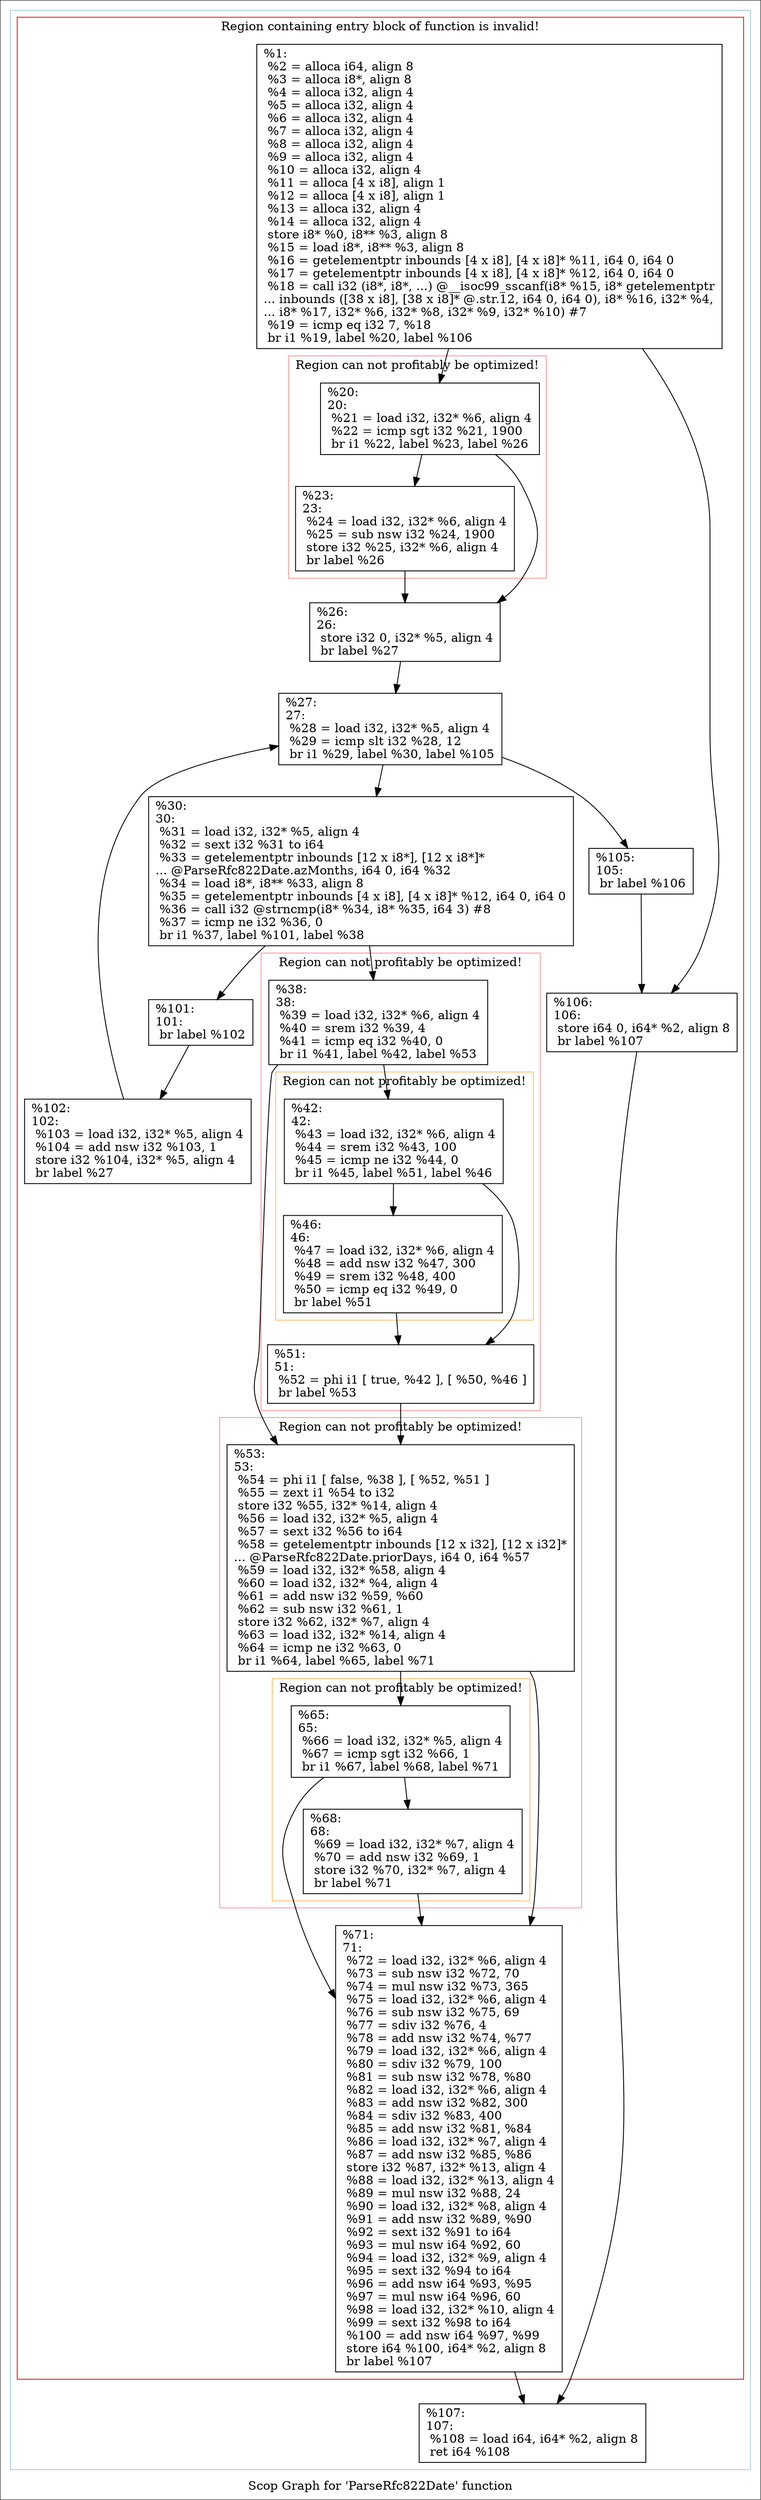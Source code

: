 digraph "Scop Graph for 'ParseRfc822Date' function" {
	label="Scop Graph for 'ParseRfc822Date' function";

	Node0x1b68820 [shape=record,label="{%1:\l  %2 = alloca i64, align 8\l  %3 = alloca i8*, align 8\l  %4 = alloca i32, align 4\l  %5 = alloca i32, align 4\l  %6 = alloca i32, align 4\l  %7 = alloca i32, align 4\l  %8 = alloca i32, align 4\l  %9 = alloca i32, align 4\l  %10 = alloca i32, align 4\l  %11 = alloca [4 x i8], align 1\l  %12 = alloca [4 x i8], align 1\l  %13 = alloca i32, align 4\l  %14 = alloca i32, align 4\l  store i8* %0, i8** %3, align 8\l  %15 = load i8*, i8** %3, align 8\l  %16 = getelementptr inbounds [4 x i8], [4 x i8]* %11, i64 0, i64 0\l  %17 = getelementptr inbounds [4 x i8], [4 x i8]* %12, i64 0, i64 0\l  %18 = call i32 (i8*, i8*, ...) @__isoc99_sscanf(i8* %15, i8* getelementptr\l... inbounds ([38 x i8], [38 x i8]* @.str.12, i64 0, i64 0), i8* %16, i32* %4,\l... i8* %17, i32* %6, i32* %8, i32* %9, i32* %10) #7\l  %19 = icmp eq i32 7, %18\l  br i1 %19, label %20, label %106\l}"];
	Node0x1b68820 -> Node0x1b7be90;
	Node0x1b68820 -> Node0x1b7d3d0;
	Node0x1b7be90 [shape=record,label="{%20:\l20:                                               \l  %21 = load i32, i32* %6, align 4\l  %22 = icmp sgt i32 %21, 1900\l  br i1 %22, label %23, label %26\l}"];
	Node0x1b7be90 -> Node0x1b48b60;
	Node0x1b7be90 -> Node0x1b28ae0;
	Node0x1b48b60 [shape=record,label="{%23:\l23:                                               \l  %24 = load i32, i32* %6, align 4\l  %25 = sub nsw i32 %24, 1900\l  store i32 %25, i32* %6, align 4\l  br label %26\l}"];
	Node0x1b48b60 -> Node0x1b28ae0;
	Node0x1b28ae0 [shape=record,label="{%26:\l26:                                               \l  store i32 0, i32* %5, align 4\l  br label %27\l}"];
	Node0x1b28ae0 -> Node0x1b728c0;
	Node0x1b728c0 [shape=record,label="{%27:\l27:                                               \l  %28 = load i32, i32* %5, align 4\l  %29 = icmp slt i32 %28, 12\l  br i1 %29, label %30, label %105\l}"];
	Node0x1b728c0 -> Node0x1b90560;
	Node0x1b728c0 -> Node0x1b49f50;
	Node0x1b90560 [shape=record,label="{%30:\l30:                                               \l  %31 = load i32, i32* %5, align 4\l  %32 = sext i32 %31 to i64\l  %33 = getelementptr inbounds [12 x i8*], [12 x i8*]*\l... @ParseRfc822Date.azMonths, i64 0, i64 %32\l  %34 = load i8*, i8** %33, align 8\l  %35 = getelementptr inbounds [4 x i8], [4 x i8]* %12, i64 0, i64 0\l  %36 = call i32 @strncmp(i8* %34, i8* %35, i64 3) #8\l  %37 = icmp ne i32 %36, 0\l  br i1 %37, label %101, label %38\l}"];
	Node0x1b90560 -> Node0x1b23da0;
	Node0x1b90560 -> Node0x1b1bdb0;
	Node0x1b23da0 [shape=record,label="{%101:\l101:                                              \l  br label %102\l}"];
	Node0x1b23da0 -> Node0x1b0cad0;
	Node0x1b0cad0 [shape=record,label="{%102:\l102:                                              \l  %103 = load i32, i32* %5, align 4\l  %104 = add nsw i32 %103, 1\l  store i32 %104, i32* %5, align 4\l  br label %27\l}"];
	Node0x1b0cad0 -> Node0x1b728c0;
	Node0x1b1bdb0 [shape=record,label="{%38:\l38:                                               \l  %39 = load i32, i32* %6, align 4\l  %40 = srem i32 %39, 4\l  %41 = icmp eq i32 %40, 0\l  br i1 %41, label %42, label %53\l}"];
	Node0x1b1bdb0 -> Node0x1b21710;
	Node0x1b1bdb0 -> Node0x1b80890;
	Node0x1b21710 [shape=record,label="{%42:\l42:                                               \l  %43 = load i32, i32* %6, align 4\l  %44 = srem i32 %43, 100\l  %45 = icmp ne i32 %44, 0\l  br i1 %45, label %51, label %46\l}"];
	Node0x1b21710 -> Node0x1b67ec0;
	Node0x1b21710 -> Node0x1b3c1e0;
	Node0x1b67ec0 [shape=record,label="{%51:\l51:                                               \l  %52 = phi i1 [ true, %42 ], [ %50, %46 ]\l  br label %53\l}"];
	Node0x1b67ec0 -> Node0x1b80890;
	Node0x1b80890 [shape=record,label="{%53:\l53:                                               \l  %54 = phi i1 [ false, %38 ], [ %52, %51 ]\l  %55 = zext i1 %54 to i32\l  store i32 %55, i32* %14, align 4\l  %56 = load i32, i32* %5, align 4\l  %57 = sext i32 %56 to i64\l  %58 = getelementptr inbounds [12 x i32], [12 x i32]*\l... @ParseRfc822Date.priorDays, i64 0, i64 %57\l  %59 = load i32, i32* %58, align 4\l  %60 = load i32, i32* %4, align 4\l  %61 = add nsw i32 %59, %60\l  %62 = sub nsw i32 %61, 1\l  store i32 %62, i32* %7, align 4\l  %63 = load i32, i32* %14, align 4\l  %64 = icmp ne i32 %63, 0\l  br i1 %64, label %65, label %71\l}"];
	Node0x1b80890 -> Node0x1b6bd30;
	Node0x1b80890 -> Node0x1b7dfc0;
	Node0x1b6bd30 [shape=record,label="{%65:\l65:                                               \l  %66 = load i32, i32* %5, align 4\l  %67 = icmp sgt i32 %66, 1\l  br i1 %67, label %68, label %71\l}"];
	Node0x1b6bd30 -> Node0x1b20770;
	Node0x1b6bd30 -> Node0x1b7dfc0;
	Node0x1b20770 [shape=record,label="{%68:\l68:                                               \l  %69 = load i32, i32* %7, align 4\l  %70 = add nsw i32 %69, 1\l  store i32 %70, i32* %7, align 4\l  br label %71\l}"];
	Node0x1b20770 -> Node0x1b7dfc0;
	Node0x1b7dfc0 [shape=record,label="{%71:\l71:                                               \l  %72 = load i32, i32* %6, align 4\l  %73 = sub nsw i32 %72, 70\l  %74 = mul nsw i32 %73, 365\l  %75 = load i32, i32* %6, align 4\l  %76 = sub nsw i32 %75, 69\l  %77 = sdiv i32 %76, 4\l  %78 = add nsw i32 %74, %77\l  %79 = load i32, i32* %6, align 4\l  %80 = sdiv i32 %79, 100\l  %81 = sub nsw i32 %78, %80\l  %82 = load i32, i32* %6, align 4\l  %83 = add nsw i32 %82, 300\l  %84 = sdiv i32 %83, 400\l  %85 = add nsw i32 %81, %84\l  %86 = load i32, i32* %7, align 4\l  %87 = add nsw i32 %85, %86\l  store i32 %87, i32* %13, align 4\l  %88 = load i32, i32* %13, align 4\l  %89 = mul nsw i32 %88, 24\l  %90 = load i32, i32* %8, align 4\l  %91 = add nsw i32 %89, %90\l  %92 = sext i32 %91 to i64\l  %93 = mul nsw i64 %92, 60\l  %94 = load i32, i32* %9, align 4\l  %95 = sext i32 %94 to i64\l  %96 = add nsw i64 %93, %95\l  %97 = mul nsw i64 %96, 60\l  %98 = load i32, i32* %10, align 4\l  %99 = sext i32 %98 to i64\l  %100 = add nsw i64 %97, %99\l  store i64 %100, i64* %2, align 8\l  br label %107\l}"];
	Node0x1b7dfc0 -> Node0x1b34ad0;
	Node0x1b34ad0 [shape=record,label="{%107:\l107:                                              \l  %108 = load i64, i64* %2, align 8\l  ret i64 %108\l}"];
	Node0x1b3c1e0 [shape=record,label="{%46:\l46:                                               \l  %47 = load i32, i32* %6, align 4\l  %48 = add nsw i32 %47, 300\l  %49 = srem i32 %48, 400\l  %50 = icmp eq i32 %49, 0\l  br label %51\l}"];
	Node0x1b3c1e0 -> Node0x1b67ec0;
	Node0x1b49f50 [shape=record,label="{%105:\l105:                                              \l  br label %106\l}"];
	Node0x1b49f50 -> Node0x1b7d3d0;
	Node0x1b7d3d0 [shape=record,label="{%106:\l106:                                              \l  store i64 0, i64* %2, align 8\l  br label %107\l}"];
	Node0x1b7d3d0 -> Node0x1b34ad0;
	colorscheme = "paired12"
        subgraph cluster_0x1b61af0 {
          label = "";
          style = solid;
          color = 1
          subgraph cluster_0x1bbf940 {
            label = "Region containing entry block of function is invalid!";
            style = solid;
            color = 6
            subgraph cluster_0x1bbf8c0 {
              label = "Region can not profitably be optimized!";
              style = solid;
              color = 5
              Node0x1b7be90;
              Node0x1b48b60;
            }
            subgraph cluster_0x1bc09c0 {
              label = "Region can not profitably be optimized!";
              style = solid;
              color = 5
              subgraph cluster_0x1bbd8a0 {
                label = "Region can not profitably be optimized!";
                style = solid;
                color = 7
                Node0x1b21710;
                Node0x1b3c1e0;
              }
              Node0x1b1bdb0;
              Node0x1b67ec0;
            }
            subgraph cluster_0x1bc0940 {
              label = "Region can not profitably be optimized!";
              style = solid;
              color = 5
              subgraph cluster_0x1bbd760 {
                label = "Region can not profitably be optimized!";
                style = solid;
                color = 7
                Node0x1b6bd30;
                Node0x1b20770;
              }
              Node0x1b80890;
            }
            Node0x1b68820;
            Node0x1b28ae0;
            Node0x1b728c0;
            Node0x1b90560;
            Node0x1b23da0;
            Node0x1b0cad0;
            Node0x1b7dfc0;
            Node0x1b49f50;
            Node0x1b7d3d0;
          }
          Node0x1b34ad0;
        }
}
